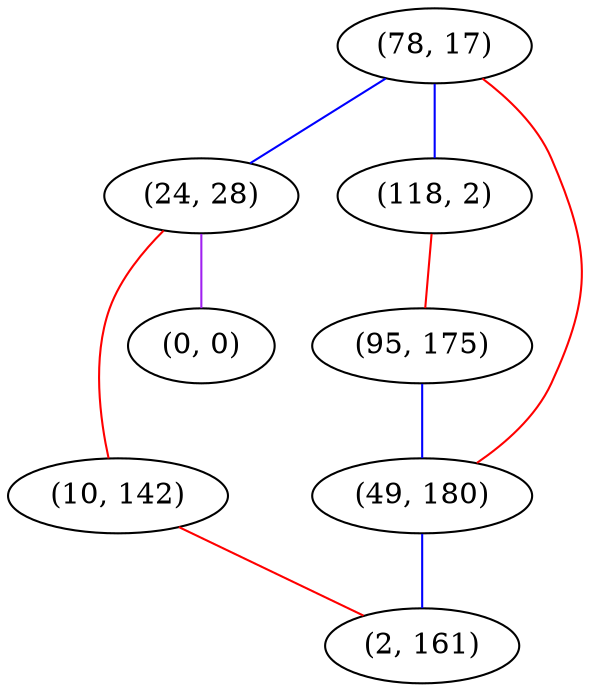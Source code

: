 graph "" {
"(78, 17)";
"(118, 2)";
"(24, 28)";
"(95, 175)";
"(49, 180)";
"(10, 142)";
"(2, 161)";
"(0, 0)";
"(78, 17)" -- "(118, 2)"  [color=blue, key=0, weight=3];
"(78, 17)" -- "(49, 180)"  [color=red, key=0, weight=1];
"(78, 17)" -- "(24, 28)"  [color=blue, key=0, weight=3];
"(118, 2)" -- "(95, 175)"  [color=red, key=0, weight=1];
"(24, 28)" -- "(10, 142)"  [color=red, key=0, weight=1];
"(24, 28)" -- "(0, 0)"  [color=purple, key=0, weight=4];
"(95, 175)" -- "(49, 180)"  [color=blue, key=0, weight=3];
"(49, 180)" -- "(2, 161)"  [color=blue, key=0, weight=3];
"(10, 142)" -- "(2, 161)"  [color=red, key=0, weight=1];
}
